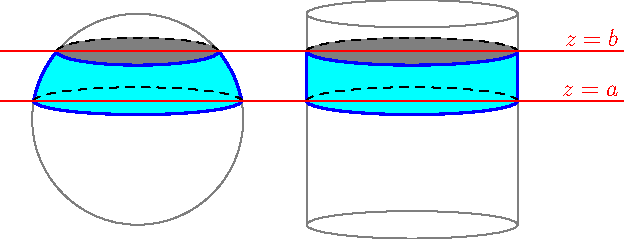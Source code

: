size(11cm);
draw(unitcircle, grey);
picture sph;
picture cyl;

real k = 0.13;

pair O = (0,0);

pair A = dir(10);
pair B = dir(40);

filldraw(sph, shift(0,B.y)*scale(B.x,k)*unitcircle, grey, black+dashed);
filldraw(sph,
  shift(0,A.y)*scale(A.x,k)*arc(O,1,180,360)
  --arc(O,A,B)
  --shift(0,B.y)*scale(B.x,k)*arc(O,1,360,180)
  --arc(O,-conj(B),-conj(A))--cycle,
  cyan,
  blue + 1.1
);
draw(sph, shift(0,A.y)*scale(A.x,k)*arc(O,1,0,180), black+dashed);

pair C = (1, A.y);
pair D = (1, B.y);
draw(cyl, (-1,-1)--(-1,1), grey);
draw(cyl, (1,-1)--(1,1), grey);
draw(cyl, shift(0,1)*scale(1,k)*unitcircle, grey);
draw(cyl, shift(0,-1)*scale(1,k)*unitcircle, grey);
filldraw(cyl, shift(0,D.y)*scale(D.x,k)*unitcircle, grey, black+dashed);
filldraw(cyl,
  shift(0,C.y)*scale(C.x,k)*arc(O,1,180,360)
  --(C--D)
  --shift(0,D.y)*scale(D.x,k)*arc(O,1,360,180)
  --(-conj(D))--(-conj(C))--cycle,
  cyan,
  blue + 1.1
);
draw(cyl, shift(0,C.y)*scale(C.x,k)*arc(O,1,0,180), black+dashed);

add(sph);
add(shift(2.6,0)*cyl);

draw((-1.3, A.y)--(4.6, A.y), red);
draw((-1.3, B.y)--(4.6, B.y), red);
label("$z=a$", (4.6, A.y), dir(135), red);
label("$z=b$", (4.6, B.y), dir(135), red);
